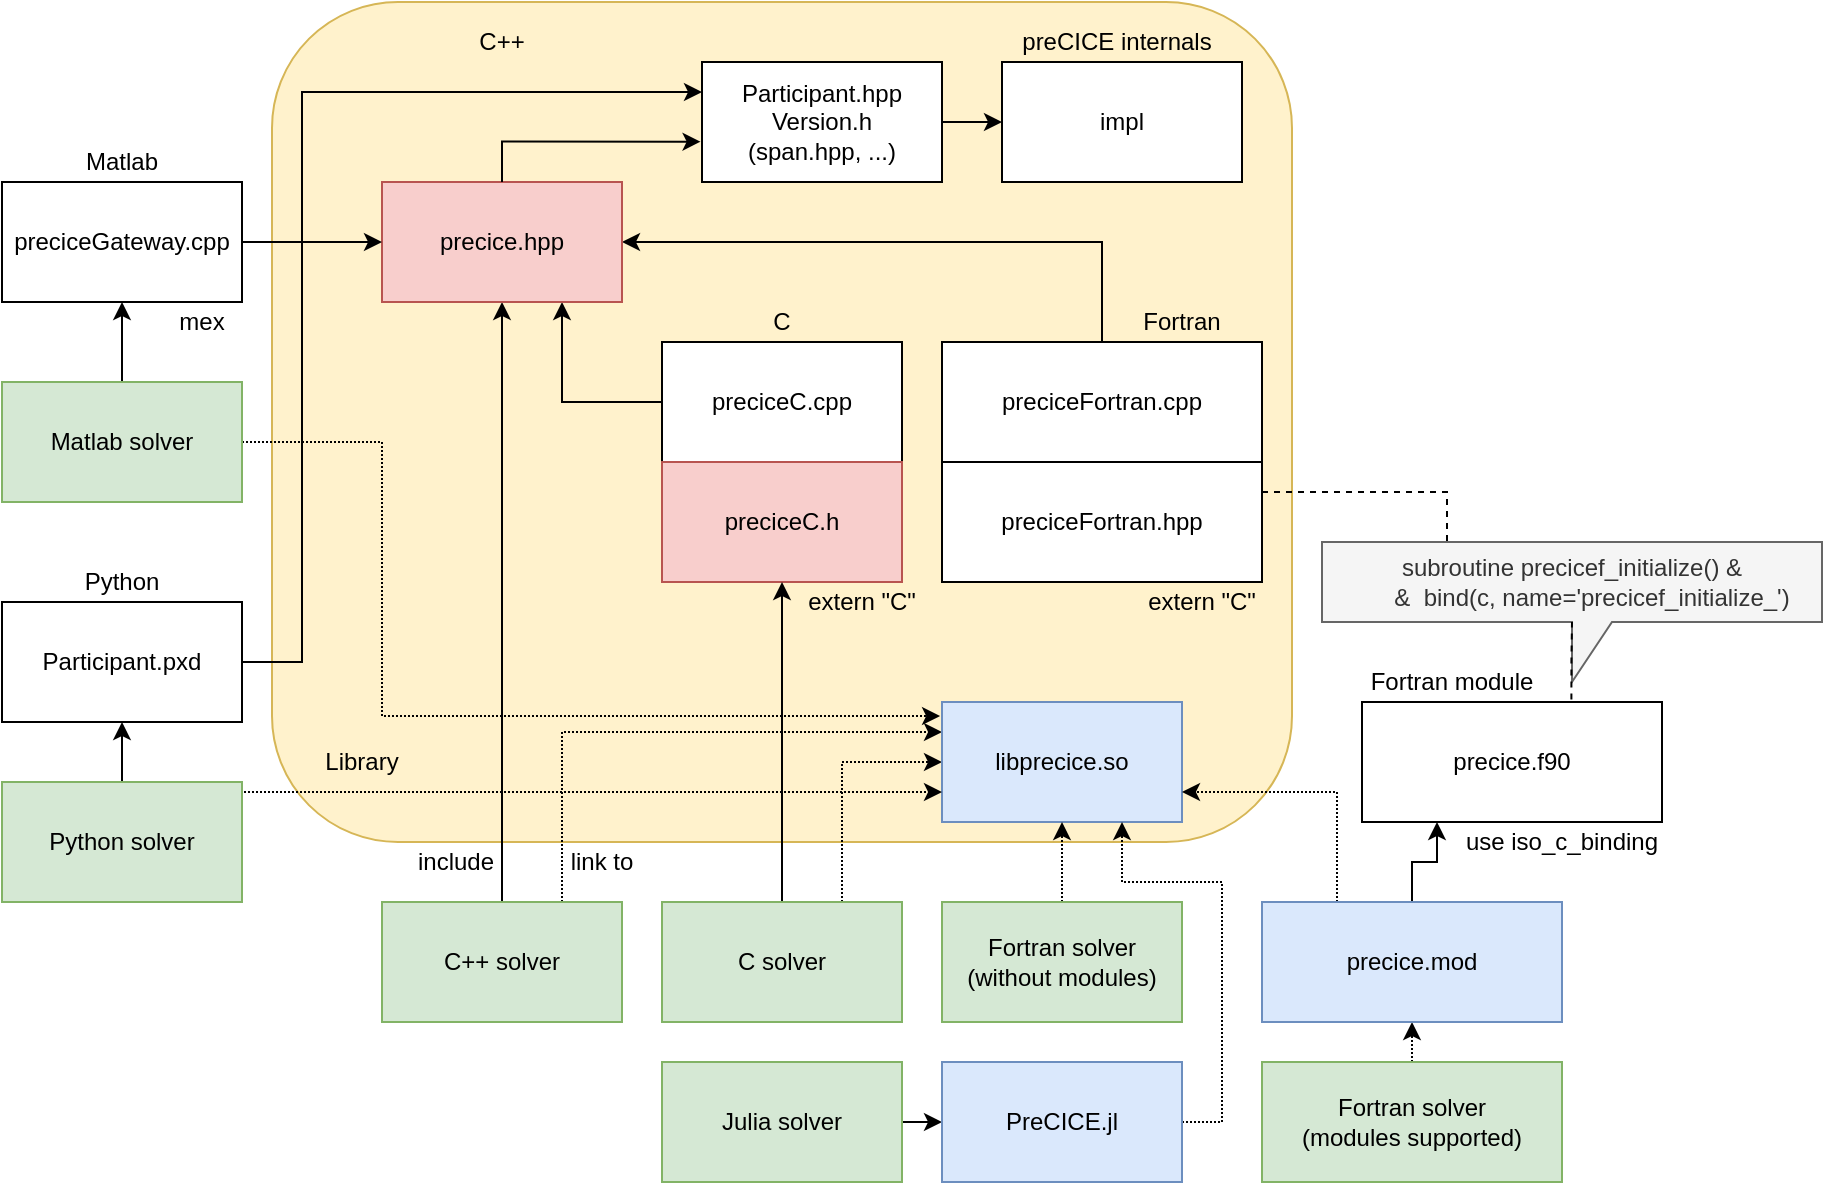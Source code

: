 <mxfile version="23.0.2" type="device">
  <diagram id="hYVVODAgU63mohFtX49g" name="Page-1">
    <mxGraphModel dx="2001" dy="1787" grid="1" gridSize="10" guides="1" tooltips="1" connect="1" arrows="1" fold="1" page="1" pageScale="1" pageWidth="850" pageHeight="1100" math="0" shadow="0">
      <root>
        <mxCell id="0" />
        <mxCell id="1" parent="0" />
        <mxCell id="QHRHIjRIj0fhzcaKsaCG-30" value="" style="rounded=1;whiteSpace=wrap;html=1;fillColor=#fff2cc;strokeColor=#d6b656;" parent="1" vertex="1">
          <mxGeometry x="55" y="-30" width="510" height="420" as="geometry" />
        </mxCell>
        <mxCell id="QHRHIjRIj0fhzcaKsaCG-5" style="edgeStyle=orthogonalEdgeStyle;rounded=0;orthogonalLoop=1;jettySize=auto;html=1;entryX=0;entryY=0.5;entryDx=0;entryDy=0;exitX=1;exitY=0.5;exitDx=0;exitDy=0;" parent="1" source="_6xte_bvHcVi9WSXcDBz-1" target="QHRHIjRIj0fhzcaKsaCG-4" edge="1">
          <mxGeometry relative="1" as="geometry">
            <Array as="points" />
            <mxPoint x="200" y="30" as="sourcePoint" />
          </mxGeometry>
        </mxCell>
        <mxCell id="Ri5KKmGAbXfFG7E4pKZj-1" style="edgeStyle=orthogonalEdgeStyle;rounded=0;orthogonalLoop=1;jettySize=auto;html=1;exitX=0;exitY=0.5;exitDx=0;exitDy=0;entryX=0.75;entryY=1;entryDx=0;entryDy=0;" parent="1" source="QHRHIjRIj0fhzcaKsaCG-2" target="QHRHIjRIj0fhzcaKsaCG-34" edge="1">
          <mxGeometry relative="1" as="geometry">
            <Array as="points">
              <mxPoint x="200" y="170" />
            </Array>
          </mxGeometry>
        </mxCell>
        <mxCell id="QHRHIjRIj0fhzcaKsaCG-2" value="&lt;div&gt;preciceC.cpp&lt;br&gt;&lt;/div&gt;" style="rounded=0;whiteSpace=wrap;html=1;" parent="1" vertex="1">
          <mxGeometry x="250" y="140" width="120" height="60" as="geometry" />
        </mxCell>
        <mxCell id="QHRHIjRIj0fhzcaKsaCG-4" value="impl" style="rounded=0;whiteSpace=wrap;html=1;" parent="1" vertex="1">
          <mxGeometry x="420" width="120" height="60" as="geometry" />
        </mxCell>
        <mxCell id="QHRHIjRIj0fhzcaKsaCG-7" value="extern &quot;C&quot;" style="text;html=1;strokeColor=none;fillColor=none;align=center;verticalAlign=middle;whiteSpace=wrap;rounded=0;" parent="1" vertex="1">
          <mxGeometry x="320" y="260" width="60" height="20" as="geometry" />
        </mxCell>
        <mxCell id="QHRHIjRIj0fhzcaKsaCG-8" value="preciceC.h" style="rounded=0;whiteSpace=wrap;html=1;fillColor=#f8cecc;strokeColor=#b85450;" parent="1" vertex="1">
          <mxGeometry x="250" y="200" width="120" height="60" as="geometry" />
        </mxCell>
        <mxCell id="QHRHIjRIj0fhzcaKsaCG-24" style="edgeStyle=orthogonalEdgeStyle;rounded=0;orthogonalLoop=1;jettySize=auto;html=1;exitX=0.75;exitY=0;exitDx=0;exitDy=0;entryX=0;entryY=0.25;entryDx=0;entryDy=0;dashed=1;dashPattern=1 1;" parent="1" source="QHRHIjRIj0fhzcaKsaCG-11" target="QHRHIjRIj0fhzcaKsaCG-23" edge="1">
          <mxGeometry relative="1" as="geometry" />
        </mxCell>
        <mxCell id="QHRHIjRIj0fhzcaKsaCG-35" style="edgeStyle=orthogonalEdgeStyle;rounded=0;orthogonalLoop=1;jettySize=auto;html=1;exitX=0.5;exitY=0;exitDx=0;exitDy=0;entryX=0.5;entryY=1;entryDx=0;entryDy=0;" parent="1" source="QHRHIjRIj0fhzcaKsaCG-11" target="QHRHIjRIj0fhzcaKsaCG-34" edge="1">
          <mxGeometry relative="1" as="geometry" />
        </mxCell>
        <mxCell id="QHRHIjRIj0fhzcaKsaCG-11" value="C++ solver" style="rounded=0;whiteSpace=wrap;html=1;fillColor=#d5e8d4;strokeColor=#82b366;" parent="1" vertex="1">
          <mxGeometry x="110" y="420" width="120" height="60" as="geometry" />
        </mxCell>
        <mxCell id="QHRHIjRIj0fhzcaKsaCG-13" value="Library" style="text;html=1;strokeColor=none;fillColor=none;align=center;verticalAlign=middle;whiteSpace=wrap;rounded=0;" parent="1" vertex="1">
          <mxGeometry x="80" y="340" width="40" height="20" as="geometry" />
        </mxCell>
        <mxCell id="QHRHIjRIj0fhzcaKsaCG-15" style="edgeStyle=orthogonalEdgeStyle;rounded=0;orthogonalLoop=1;jettySize=auto;html=1;exitX=0.5;exitY=0;exitDx=0;exitDy=0;entryX=0.5;entryY=1;entryDx=0;entryDy=0;" parent="1" source="QHRHIjRIj0fhzcaKsaCG-14" target="QHRHIjRIj0fhzcaKsaCG-8" edge="1">
          <mxGeometry relative="1" as="geometry">
            <mxPoint x="340" y="310" as="targetPoint" />
          </mxGeometry>
        </mxCell>
        <mxCell id="QHRHIjRIj0fhzcaKsaCG-25" style="edgeStyle=orthogonalEdgeStyle;rounded=0;orthogonalLoop=1;jettySize=auto;html=1;exitX=0.75;exitY=0;exitDx=0;exitDy=0;entryX=0;entryY=0.5;entryDx=0;entryDy=0;dashed=1;dashPattern=1 1;" parent="1" source="QHRHIjRIj0fhzcaKsaCG-14" target="QHRHIjRIj0fhzcaKsaCG-23" edge="1">
          <mxGeometry relative="1" as="geometry" />
        </mxCell>
        <mxCell id="QHRHIjRIj0fhzcaKsaCG-14" value="C solver" style="rounded=0;whiteSpace=wrap;html=1;fillColor=#d5e8d4;strokeColor=#82b366;" parent="1" vertex="1">
          <mxGeometry x="250" y="420" width="120" height="60" as="geometry" />
        </mxCell>
        <mxCell id="PUCwOCAwKSFv33U1LzpC-1" style="edgeStyle=orthogonalEdgeStyle;rounded=0;orthogonalLoop=1;jettySize=auto;html=1;exitX=0.5;exitY=0;exitDx=0;exitDy=0;entryX=1;entryY=0.5;entryDx=0;entryDy=0;" parent="1" source="QHRHIjRIj0fhzcaKsaCG-16" target="QHRHIjRIj0fhzcaKsaCG-34" edge="1">
          <mxGeometry relative="1" as="geometry">
            <Array as="points">
              <mxPoint x="470" y="90" />
            </Array>
          </mxGeometry>
        </mxCell>
        <mxCell id="QHRHIjRIj0fhzcaKsaCG-16" value="preciceFortran.cpp" style="rounded=0;whiteSpace=wrap;html=1;" parent="1" vertex="1">
          <mxGeometry x="390" y="140" width="160" height="60" as="geometry" />
        </mxCell>
        <mxCell id="QHRHIjRIj0fhzcaKsaCG-46" style="edgeStyle=orthogonalEdgeStyle;rounded=0;orthogonalLoop=1;jettySize=auto;html=1;exitX=1;exitY=0.25;exitDx=0;exitDy=0;entryX=0.25;entryY=0;entryDx=0;entryDy=0;entryPerimeter=0;dashed=1;endArrow=none;endFill=0;" parent="1" source="QHRHIjRIj0fhzcaKsaCG-18" target="QHRHIjRIj0fhzcaKsaCG-40" edge="1">
          <mxGeometry relative="1" as="geometry" />
        </mxCell>
        <mxCell id="QHRHIjRIj0fhzcaKsaCG-18" value="preciceFortran.hpp" style="rounded=0;whiteSpace=wrap;html=1;" parent="1" vertex="1">
          <mxGeometry x="390" y="200" width="160" height="60" as="geometry" />
        </mxCell>
        <mxCell id="QHRHIjRIj0fhzcaKsaCG-22" value="extern &quot;C&quot;" style="text;html=1;strokeColor=none;fillColor=none;align=center;verticalAlign=middle;whiteSpace=wrap;rounded=0;" parent="1" vertex="1">
          <mxGeometry x="490" y="260" width="60" height="20" as="geometry" />
        </mxCell>
        <mxCell id="QHRHIjRIj0fhzcaKsaCG-23" value="libprecice.so" style="rounded=0;whiteSpace=wrap;html=1;fillColor=#dae8fc;strokeColor=#6c8ebf;" parent="1" vertex="1">
          <mxGeometry x="390" y="320" width="120" height="60" as="geometry" />
        </mxCell>
        <mxCell id="QHRHIjRIj0fhzcaKsaCG-27" style="edgeStyle=orthogonalEdgeStyle;rounded=0;orthogonalLoop=1;jettySize=auto;html=1;exitX=0.5;exitY=0;exitDx=0;exitDy=0;entryX=0.5;entryY=1;entryDx=0;entryDy=0;dashed=1;dashPattern=1 1;" parent="1" source="QHRHIjRIj0fhzcaKsaCG-26" target="QHRHIjRIj0fhzcaKsaCG-23" edge="1">
          <mxGeometry relative="1" as="geometry" />
        </mxCell>
        <mxCell id="QHRHIjRIj0fhzcaKsaCG-26" value="Fortran solver&lt;br&gt;(without modules)" style="rounded=0;whiteSpace=wrap;html=1;fillColor=#d5e8d4;strokeColor=#82b366;" parent="1" vertex="1">
          <mxGeometry x="390" y="420" width="120" height="60" as="geometry" />
        </mxCell>
        <mxCell id="QHRHIjRIj0fhzcaKsaCG-31" value="include" style="text;html=1;strokeColor=none;fillColor=none;align=center;verticalAlign=middle;whiteSpace=wrap;rounded=0;" parent="1" vertex="1">
          <mxGeometry x="127" y="390" width="40" height="20" as="geometry" />
        </mxCell>
        <mxCell id="QHRHIjRIj0fhzcaKsaCG-32" value="link to" style="text;html=1;strokeColor=none;fillColor=none;align=center;verticalAlign=middle;whiteSpace=wrap;rounded=0;" parent="1" vertex="1">
          <mxGeometry x="200" y="390" width="40" height="20" as="geometry" />
        </mxCell>
        <mxCell id="QHRHIjRIj0fhzcaKsaCG-33" value="precice.f90" style="rounded=0;whiteSpace=wrap;html=1;" parent="1" vertex="1">
          <mxGeometry x="600" y="320" width="150" height="60" as="geometry" />
        </mxCell>
        <mxCell id="QHRHIjRIj0fhzcaKsaCG-34" value="precice.hpp" style="rounded=0;whiteSpace=wrap;html=1;fillColor=#f8cecc;strokeColor=#b85450;" parent="1" vertex="1">
          <mxGeometry x="110" y="60" width="120" height="60" as="geometry" />
        </mxCell>
        <mxCell id="QHRHIjRIj0fhzcaKsaCG-45" style="edgeStyle=orthogonalEdgeStyle;rounded=0;orthogonalLoop=1;jettySize=auto;html=1;exitX=0.5;exitY=0;exitDx=0;exitDy=0;entryX=0.5;entryY=1;entryDx=0;entryDy=0;dashed=1;dashPattern=1 1;" parent="1" source="QHRHIjRIj0fhzcaKsaCG-37" target="QHRHIjRIj0fhzcaKsaCG-41" edge="1">
          <mxGeometry relative="1" as="geometry" />
        </mxCell>
        <mxCell id="QHRHIjRIj0fhzcaKsaCG-37" value="Fortran solver&lt;br&gt;(modules supported)" style="rounded=0;whiteSpace=wrap;html=1;fillColor=#d5e8d4;strokeColor=#82b366;" parent="1" vertex="1">
          <mxGeometry x="550" y="500" width="150" height="60" as="geometry" />
        </mxCell>
        <mxCell id="QHRHIjRIj0fhzcaKsaCG-39" value="use iso_c_binding" style="text;html=1;strokeColor=none;fillColor=none;align=center;verticalAlign=middle;whiteSpace=wrap;rounded=0;" parent="1" vertex="1">
          <mxGeometry x="650" y="380" width="100" height="20" as="geometry" />
        </mxCell>
        <mxCell id="QHRHIjRIj0fhzcaKsaCG-40" value="subroutine precicef_initialize() &amp;amp;&lt;br&gt;&amp;nbsp;&amp;nbsp;&amp;nbsp;&amp;nbsp;&amp;nbsp; &amp;amp;&amp;nbsp; bind(c, name=&#39;precicef_initialize_&#39;)" style="shape=callout;whiteSpace=wrap;html=1;perimeter=calloutPerimeter;fillColor=#f5f5f5;strokeColor=#666666;fontColor=#333333;position2=0.5;" parent="1" vertex="1">
          <mxGeometry x="580" y="240" width="250" height="70" as="geometry" />
        </mxCell>
        <mxCell id="QHRHIjRIj0fhzcaKsaCG-42" style="edgeStyle=orthogonalEdgeStyle;rounded=0;orthogonalLoop=1;jettySize=auto;html=1;exitX=0.25;exitY=0;exitDx=0;exitDy=0;entryX=1;entryY=0.75;entryDx=0;entryDy=0;dashed=1;dashPattern=1 1;" parent="1" source="QHRHIjRIj0fhzcaKsaCG-41" target="QHRHIjRIj0fhzcaKsaCG-23" edge="1">
          <mxGeometry relative="1" as="geometry" />
        </mxCell>
        <mxCell id="QHRHIjRIj0fhzcaKsaCG-44" style="edgeStyle=orthogonalEdgeStyle;rounded=0;orthogonalLoop=1;jettySize=auto;html=1;exitX=0.5;exitY=0;exitDx=0;exitDy=0;entryX=0.25;entryY=1;entryDx=0;entryDy=0;" parent="1" source="QHRHIjRIj0fhzcaKsaCG-41" target="QHRHIjRIj0fhzcaKsaCG-33" edge="1">
          <mxGeometry relative="1" as="geometry">
            <Array as="points">
              <mxPoint x="625" y="400" />
              <mxPoint x="638" y="400" />
            </Array>
          </mxGeometry>
        </mxCell>
        <mxCell id="QHRHIjRIj0fhzcaKsaCG-41" value="precice.mod" style="rounded=0;whiteSpace=wrap;html=1;fillColor=#dae8fc;strokeColor=#6c8ebf;" parent="1" vertex="1">
          <mxGeometry x="550" y="420" width="150" height="60" as="geometry" />
        </mxCell>
        <mxCell id="QHRHIjRIj0fhzcaKsaCG-47" style="edgeStyle=orthogonalEdgeStyle;rounded=0;orthogonalLoop=1;jettySize=auto;html=1;exitX=0.698;exitY=-0.021;exitDx=0;exitDy=0;exitPerimeter=0;dashed=1;endArrow=none;endFill=0;" parent="1" source="QHRHIjRIj0fhzcaKsaCG-33" target="QHRHIjRIj0fhzcaKsaCG-40" edge="1">
          <mxGeometry relative="1" as="geometry" />
        </mxCell>
        <mxCell id="Ri5KKmGAbXfFG7E4pKZj-4" value="C++" style="text;html=1;strokeColor=none;fillColor=none;align=center;verticalAlign=middle;whiteSpace=wrap;rounded=0;" parent="1" vertex="1">
          <mxGeometry x="150" y="-20" width="40" height="20" as="geometry" />
        </mxCell>
        <mxCell id="Ri5KKmGAbXfFG7E4pKZj-5" value="preCICE internals" style="text;html=1;strokeColor=none;fillColor=none;align=center;verticalAlign=middle;whiteSpace=wrap;rounded=0;" parent="1" vertex="1">
          <mxGeometry x="425" y="-20" width="105" height="20" as="geometry" />
        </mxCell>
        <mxCell id="Ri5KKmGAbXfFG7E4pKZj-6" value="C" style="text;html=1;strokeColor=none;fillColor=none;align=center;verticalAlign=middle;whiteSpace=wrap;rounded=0;" parent="1" vertex="1">
          <mxGeometry x="290" y="120" width="40" height="20" as="geometry" />
        </mxCell>
        <mxCell id="Ri5KKmGAbXfFG7E4pKZj-7" value="Fortran" style="text;html=1;strokeColor=none;fillColor=none;align=center;verticalAlign=middle;whiteSpace=wrap;rounded=0;" parent="1" vertex="1">
          <mxGeometry x="490" y="120" width="40" height="20" as="geometry" />
        </mxCell>
        <mxCell id="Ri5KKmGAbXfFG7E4pKZj-10" style="edgeStyle=orthogonalEdgeStyle;rounded=0;orthogonalLoop=1;jettySize=auto;html=1;exitX=1;exitY=0.5;exitDx=0;exitDy=0;entryX=0;entryY=0.25;entryDx=0;entryDy=0;" parent="1" target="_6xte_bvHcVi9WSXcDBz-1" edge="1">
          <mxGeometry relative="1" as="geometry">
            <mxPoint x="-40" y="299.97" as="sourcePoint" />
            <mxPoint x="190" y="29.97" as="targetPoint" />
            <Array as="points">
              <mxPoint x="70" y="300" />
              <mxPoint x="70" y="15" />
            </Array>
          </mxGeometry>
        </mxCell>
        <mxCell id="Ri5KKmGAbXfFG7E4pKZj-8" value="Participant.pxd" style="rounded=0;whiteSpace=wrap;html=1;" parent="1" vertex="1">
          <mxGeometry x="-80" y="270" width="120" height="60" as="geometry" />
        </mxCell>
        <mxCell id="Ri5KKmGAbXfFG7E4pKZj-9" value="Fortran module" style="text;html=1;strokeColor=none;fillColor=none;align=center;verticalAlign=middle;whiteSpace=wrap;rounded=0;" parent="1" vertex="1">
          <mxGeometry x="600" y="300" width="90" height="20" as="geometry" />
        </mxCell>
        <mxCell id="Ri5KKmGAbXfFG7E4pKZj-12" style="edgeStyle=orthogonalEdgeStyle;rounded=0;orthogonalLoop=1;jettySize=auto;html=1;exitX=1;exitY=0.5;exitDx=0;exitDy=0;entryX=0;entryY=0.5;entryDx=0;entryDy=0;" parent="1" source="Ri5KKmGAbXfFG7E4pKZj-11" target="QHRHIjRIj0fhzcaKsaCG-34" edge="1">
          <mxGeometry relative="1" as="geometry" />
        </mxCell>
        <mxCell id="Ri5KKmGAbXfFG7E4pKZj-11" value="preciceGateway.cpp" style="rounded=0;whiteSpace=wrap;html=1;" parent="1" vertex="1">
          <mxGeometry x="-80" y="60" width="120" height="60" as="geometry" />
        </mxCell>
        <mxCell id="Ri5KKmGAbXfFG7E4pKZj-13" value="Python" style="text;html=1;strokeColor=none;fillColor=none;align=center;verticalAlign=middle;whiteSpace=wrap;rounded=0;" parent="1" vertex="1">
          <mxGeometry x="-40" y="250" width="40" height="20" as="geometry" />
        </mxCell>
        <mxCell id="Ri5KKmGAbXfFG7E4pKZj-14" value="Matlab" style="text;html=1;strokeColor=none;fillColor=none;align=center;verticalAlign=middle;whiteSpace=wrap;rounded=0;" parent="1" vertex="1">
          <mxGeometry x="-40" y="40" width="40" height="20" as="geometry" />
        </mxCell>
        <mxCell id="Ri5KKmGAbXfFG7E4pKZj-16" style="edgeStyle=orthogonalEdgeStyle;rounded=0;orthogonalLoop=1;jettySize=auto;html=1;exitX=0.5;exitY=0;exitDx=0;exitDy=0;entryX=0.5;entryY=1;entryDx=0;entryDy=0;" parent="1" source="Ri5KKmGAbXfFG7E4pKZj-15" target="Ri5KKmGAbXfFG7E4pKZj-8" edge="1">
          <mxGeometry relative="1" as="geometry" />
        </mxCell>
        <mxCell id="Ri5KKmGAbXfFG7E4pKZj-19" style="edgeStyle=orthogonalEdgeStyle;rounded=0;orthogonalLoop=1;jettySize=auto;html=1;exitX=1;exitY=0.5;exitDx=0;exitDy=0;entryX=0;entryY=0.75;entryDx=0;entryDy=0;dashed=1;dashPattern=1 1;" parent="1" source="Ri5KKmGAbXfFG7E4pKZj-15" target="QHRHIjRIj0fhzcaKsaCG-23" edge="1">
          <mxGeometry relative="1" as="geometry">
            <Array as="points">
              <mxPoint x="40" y="365" />
            </Array>
          </mxGeometry>
        </mxCell>
        <mxCell id="Ri5KKmGAbXfFG7E4pKZj-15" value="Python solver" style="rounded=0;whiteSpace=wrap;html=1;fillColor=#d5e8d4;strokeColor=#82b366;" parent="1" vertex="1">
          <mxGeometry x="-80" y="360" width="120" height="60" as="geometry" />
        </mxCell>
        <mxCell id="Ri5KKmGAbXfFG7E4pKZj-18" style="edgeStyle=orthogonalEdgeStyle;rounded=0;orthogonalLoop=1;jettySize=auto;html=1;exitX=0.5;exitY=0;exitDx=0;exitDy=0;entryX=0.5;entryY=1;entryDx=0;entryDy=0;" parent="1" source="Ri5KKmGAbXfFG7E4pKZj-17" target="Ri5KKmGAbXfFG7E4pKZj-11" edge="1">
          <mxGeometry relative="1" as="geometry" />
        </mxCell>
        <mxCell id="Ri5KKmGAbXfFG7E4pKZj-20" style="edgeStyle=orthogonalEdgeStyle;rounded=0;orthogonalLoop=1;jettySize=auto;html=1;entryX=-0.008;entryY=0.117;entryDx=0;entryDy=0;entryPerimeter=0;dashed=1;dashPattern=1 1;" parent="1" target="QHRHIjRIj0fhzcaKsaCG-23" edge="1">
          <mxGeometry relative="1" as="geometry">
            <mxPoint x="40" y="190" as="sourcePoint" />
            <Array as="points">
              <mxPoint x="110" y="190" />
              <mxPoint x="110" y="327" />
            </Array>
          </mxGeometry>
        </mxCell>
        <mxCell id="Ri5KKmGAbXfFG7E4pKZj-17" value="Matlab solver" style="rounded=0;whiteSpace=wrap;html=1;fillColor=#d5e8d4;strokeColor=#82b366;" parent="1" vertex="1">
          <mxGeometry x="-80" y="160" width="120" height="60" as="geometry" />
        </mxCell>
        <mxCell id="Ri5KKmGAbXfFG7E4pKZj-21" value="mex" style="text;html=1;strokeColor=none;fillColor=none;align=center;verticalAlign=middle;whiteSpace=wrap;rounded=0;" parent="1" vertex="1">
          <mxGeometry y="120" width="40" height="20" as="geometry" />
        </mxCell>
        <mxCell id="fCn0hWhs9GKEyJ6KPFge-3" style="edgeStyle=orthogonalEdgeStyle;rounded=0;orthogonalLoop=1;jettySize=auto;html=1;exitX=1;exitY=0.5;exitDx=0;exitDy=0;entryX=0;entryY=0.5;entryDx=0;entryDy=0;" parent="1" source="fCn0hWhs9GKEyJ6KPFge-1" target="fCn0hWhs9GKEyJ6KPFge-2" edge="1">
          <mxGeometry relative="1" as="geometry" />
        </mxCell>
        <mxCell id="fCn0hWhs9GKEyJ6KPFge-1" value="Julia solver" style="rounded=0;whiteSpace=wrap;html=1;fillColor=#d5e8d4;strokeColor=#82b366;" parent="1" vertex="1">
          <mxGeometry x="250" y="500" width="120" height="60" as="geometry" />
        </mxCell>
        <mxCell id="fCn0hWhs9GKEyJ6KPFge-4" style="edgeStyle=orthogonalEdgeStyle;rounded=0;orthogonalLoop=1;jettySize=auto;html=1;exitX=1;exitY=0.5;exitDx=0;exitDy=0;entryX=0.75;entryY=1;entryDx=0;entryDy=0;dashed=1;dashPattern=1 1;" parent="1" source="fCn0hWhs9GKEyJ6KPFge-2" target="QHRHIjRIj0fhzcaKsaCG-23" edge="1">
          <mxGeometry relative="1" as="geometry">
            <Array as="points">
              <mxPoint x="530" y="530" />
              <mxPoint x="530" y="410" />
              <mxPoint x="480" y="410" />
            </Array>
          </mxGeometry>
        </mxCell>
        <mxCell id="fCn0hWhs9GKEyJ6KPFge-2" value="PreCICE.jl" style="rounded=0;whiteSpace=wrap;html=1;fillColor=#dae8fc;strokeColor=#6c8ebf;" parent="1" vertex="1">
          <mxGeometry x="390" y="500" width="120" height="60" as="geometry" />
        </mxCell>
        <mxCell id="_6xte_bvHcVi9WSXcDBz-1" value="Participant.hpp&lt;br&gt;Version.h&lt;br&gt;(span.hpp, ...)" style="rounded=0;whiteSpace=wrap;html=1;" vertex="1" parent="1">
          <mxGeometry x="270" width="120" height="60" as="geometry" />
        </mxCell>
        <mxCell id="_6xte_bvHcVi9WSXcDBz-2" style="edgeStyle=orthogonalEdgeStyle;rounded=0;orthogonalLoop=1;jettySize=auto;html=1;exitX=0.5;exitY=0;exitDx=0;exitDy=0;entryX=-0.006;entryY=0.664;entryDx=0;entryDy=0;entryPerimeter=0;" edge="1" parent="1" source="QHRHIjRIj0fhzcaKsaCG-34" target="_6xte_bvHcVi9WSXcDBz-1">
          <mxGeometry relative="1" as="geometry" />
        </mxCell>
      </root>
    </mxGraphModel>
  </diagram>
</mxfile>
